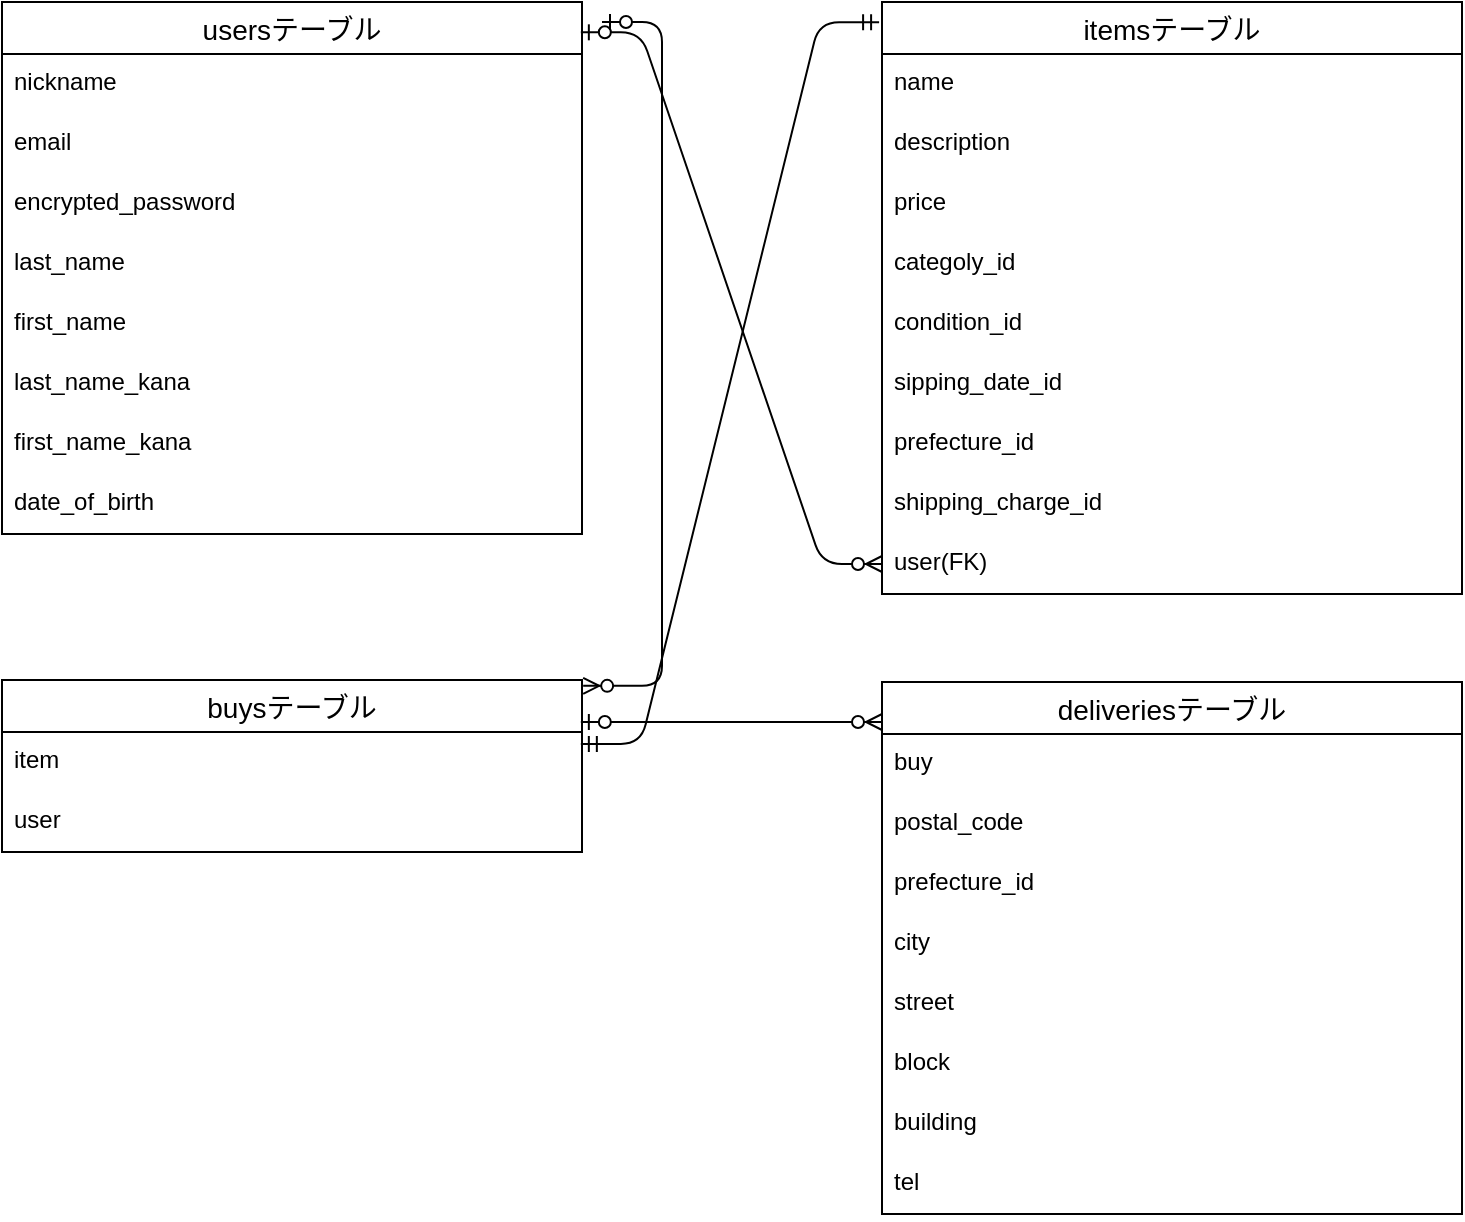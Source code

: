 <mxfile>
    <diagram id="uWcbJiPaH3a99LWAEWcs" name="ページ1">
        <mxGraphModel dx="906" dy="647" grid="1" gridSize="10" guides="1" tooltips="1" connect="1" arrows="1" fold="1" page="1" pageScale="1" pageWidth="827" pageHeight="1169" math="0" shadow="0">
            <root>
                <mxCell id="0"/>
                <mxCell id="1" parent="0"/>
                <mxCell id="77" value="buysテーブル" style="swimlane;fontStyle=0;childLayout=stackLayout;horizontal=1;startSize=26;horizontalStack=0;resizeParent=1;resizeParentMax=0;resizeLast=0;collapsible=1;marginBottom=0;align=center;fontSize=14;" vertex="1" parent="1">
                    <mxGeometry x="40" y="439" width="290" height="86" as="geometry"/>
                </mxCell>
                <mxCell id="78" value="item" style="text;strokeColor=none;fillColor=none;spacingLeft=4;spacingRight=4;overflow=hidden;rotatable=0;points=[[0,0.5],[1,0.5]];portConstraint=eastwest;fontSize=12;" vertex="1" parent="77">
                    <mxGeometry y="26" width="290" height="30" as="geometry"/>
                </mxCell>
                <mxCell id="80" value="user" style="text;strokeColor=none;fillColor=none;spacingLeft=4;spacingRight=4;overflow=hidden;rotatable=0;points=[[0,0.5],[1,0.5]];portConstraint=eastwest;fontSize=12;" vertex="1" parent="77">
                    <mxGeometry y="56" width="290" height="30" as="geometry"/>
                </mxCell>
                <mxCell id="103" value="itemsテーブル" style="swimlane;fontStyle=0;childLayout=stackLayout;horizontal=1;startSize=26;horizontalStack=0;resizeParent=1;resizeParentMax=0;resizeLast=0;collapsible=1;marginBottom=0;align=center;fontSize=14;" vertex="1" parent="1">
                    <mxGeometry x="480" y="100" width="290" height="296" as="geometry"/>
                </mxCell>
                <mxCell id="105" value="name" style="text;strokeColor=none;fillColor=none;spacingLeft=4;spacingRight=4;overflow=hidden;rotatable=0;points=[[0,0.5],[1,0.5]];portConstraint=eastwest;fontSize=12;" vertex="1" parent="103">
                    <mxGeometry y="26" width="290" height="30" as="geometry"/>
                </mxCell>
                <mxCell id="107" value="description" style="text;strokeColor=none;fillColor=none;spacingLeft=4;spacingRight=4;overflow=hidden;rotatable=0;points=[[0,0.5],[1,0.5]];portConstraint=eastwest;fontSize=12;" vertex="1" parent="103">
                    <mxGeometry y="56" width="290" height="30" as="geometry"/>
                </mxCell>
                <mxCell id="106" value="price" style="text;strokeColor=none;fillColor=none;spacingLeft=4;spacingRight=4;overflow=hidden;rotatable=0;points=[[0,0.5],[1,0.5]];portConstraint=eastwest;fontSize=12;" vertex="1" parent="103">
                    <mxGeometry y="86" width="290" height="30" as="geometry"/>
                </mxCell>
                <mxCell id="108" value="categoly_id" style="text;strokeColor=none;fillColor=none;spacingLeft=4;spacingRight=4;overflow=hidden;rotatable=0;points=[[0,0.5],[1,0.5]];portConstraint=eastwest;fontSize=12;" vertex="1" parent="103">
                    <mxGeometry y="116" width="290" height="30" as="geometry"/>
                </mxCell>
                <mxCell id="109" value="condition_id" style="text;strokeColor=none;fillColor=none;spacingLeft=4;spacingRight=4;overflow=hidden;rotatable=0;points=[[0,0.5],[1,0.5]];portConstraint=eastwest;fontSize=12;" vertex="1" parent="103">
                    <mxGeometry y="146" width="290" height="30" as="geometry"/>
                </mxCell>
                <mxCell id="110" value="sipping_date_id" style="text;strokeColor=none;fillColor=none;spacingLeft=4;spacingRight=4;overflow=hidden;rotatable=0;points=[[0,0.5],[1,0.5]];portConstraint=eastwest;fontSize=12;" vertex="1" parent="103">
                    <mxGeometry y="176" width="290" height="30" as="geometry"/>
                </mxCell>
                <mxCell id="111" value="prefecture_id" style="text;strokeColor=none;fillColor=none;spacingLeft=4;spacingRight=4;overflow=hidden;rotatable=0;points=[[0,0.5],[1,0.5]];portConstraint=eastwest;fontSize=12;" vertex="1" parent="103">
                    <mxGeometry y="206" width="290" height="30" as="geometry"/>
                </mxCell>
                <mxCell id="112" value="shipping_charge_id" style="text;strokeColor=none;fillColor=none;spacingLeft=4;spacingRight=4;overflow=hidden;rotatable=0;points=[[0,0.5],[1,0.5]];portConstraint=eastwest;fontSize=12;" vertex="1" parent="103">
                    <mxGeometry y="236" width="290" height="30" as="geometry"/>
                </mxCell>
                <mxCell id="113" value="user(FK)" style="text;strokeColor=none;fillColor=none;spacingLeft=4;spacingRight=4;overflow=hidden;rotatable=0;points=[[0,0.5],[1,0.5]];portConstraint=eastwest;fontSize=12;" vertex="1" parent="103">
                    <mxGeometry y="266" width="290" height="30" as="geometry"/>
                </mxCell>
                <mxCell id="116" value="usersテーブル" style="swimlane;fontStyle=0;childLayout=stackLayout;horizontal=1;startSize=26;horizontalStack=0;resizeParent=1;resizeParentMax=0;resizeLast=0;collapsible=1;marginBottom=0;align=center;fontSize=14;" vertex="1" parent="1">
                    <mxGeometry x="40" y="100" width="290" height="266" as="geometry"/>
                </mxCell>
                <mxCell id="118" value="nickname" style="text;strokeColor=none;fillColor=none;spacingLeft=4;spacingRight=4;overflow=hidden;rotatable=0;points=[[0,0.5],[1,0.5]];portConstraint=eastwest;fontSize=12;" vertex="1" parent="116">
                    <mxGeometry y="26" width="290" height="30" as="geometry"/>
                </mxCell>
                <mxCell id="119" value="email" style="text;strokeColor=none;fillColor=none;spacingLeft=4;spacingRight=4;overflow=hidden;rotatable=0;points=[[0,0.5],[1,0.5]];portConstraint=eastwest;fontSize=12;" vertex="1" parent="116">
                    <mxGeometry y="56" width="290" height="30" as="geometry"/>
                </mxCell>
                <mxCell id="120" value="encrypted_password" style="text;strokeColor=none;fillColor=none;spacingLeft=4;spacingRight=4;overflow=hidden;rotatable=0;points=[[0,0.5],[1,0.5]];portConstraint=eastwest;fontSize=12;" vertex="1" parent="116">
                    <mxGeometry y="86" width="290" height="30" as="geometry"/>
                </mxCell>
                <mxCell id="121" value="last_name" style="text;strokeColor=none;fillColor=none;spacingLeft=4;spacingRight=4;overflow=hidden;rotatable=0;points=[[0,0.5],[1,0.5]];portConstraint=eastwest;fontSize=12;" vertex="1" parent="116">
                    <mxGeometry y="116" width="290" height="30" as="geometry"/>
                </mxCell>
                <mxCell id="122" value="first_name" style="text;strokeColor=none;fillColor=none;spacingLeft=4;spacingRight=4;overflow=hidden;rotatable=0;points=[[0,0.5],[1,0.5]];portConstraint=eastwest;fontSize=12;" vertex="1" parent="116">
                    <mxGeometry y="146" width="290" height="30" as="geometry"/>
                </mxCell>
                <mxCell id="123" value="last_name_kana" style="text;strokeColor=none;fillColor=none;spacingLeft=4;spacingRight=4;overflow=hidden;rotatable=0;points=[[0,0.5],[1,0.5]];portConstraint=eastwest;fontSize=12;" vertex="1" parent="116">
                    <mxGeometry y="176" width="290" height="30" as="geometry"/>
                </mxCell>
                <mxCell id="124" value="first_name_kana" style="text;strokeColor=none;fillColor=none;spacingLeft=4;spacingRight=4;overflow=hidden;rotatable=0;points=[[0,0.5],[1,0.5]];portConstraint=eastwest;fontSize=12;" vertex="1" parent="116">
                    <mxGeometry y="206" width="290" height="30" as="geometry"/>
                </mxCell>
                <mxCell id="125" value="date_of_birth" style="text;strokeColor=none;fillColor=none;spacingLeft=4;spacingRight=4;overflow=hidden;rotatable=0;points=[[0,0.5],[1,0.5]];portConstraint=eastwest;fontSize=12;" vertex="1" parent="116">
                    <mxGeometry y="236" width="290" height="30" as="geometry"/>
                </mxCell>
                <mxCell id="130" value="deliveriesテーブル" style="swimlane;fontStyle=0;childLayout=stackLayout;horizontal=1;startSize=26;horizontalStack=0;resizeParent=1;resizeParentMax=0;resizeLast=0;collapsible=1;marginBottom=0;align=center;fontSize=14;" vertex="1" parent="1">
                    <mxGeometry x="480" y="440" width="290" height="266" as="geometry"/>
                </mxCell>
                <mxCell id="131" value="buy" style="text;strokeColor=none;fillColor=none;spacingLeft=4;spacingRight=4;overflow=hidden;rotatable=0;points=[[0,0.5],[1,0.5]];portConstraint=eastwest;fontSize=12;" vertex="1" parent="130">
                    <mxGeometry y="26" width="290" height="30" as="geometry"/>
                </mxCell>
                <mxCell id="132" value="postal_code" style="text;strokeColor=none;fillColor=none;spacingLeft=4;spacingRight=4;overflow=hidden;rotatable=0;points=[[0,0.5],[1,0.5]];portConstraint=eastwest;fontSize=12;" vertex="1" parent="130">
                    <mxGeometry y="56" width="290" height="30" as="geometry"/>
                </mxCell>
                <mxCell id="133" value="prefecture_id" style="text;strokeColor=none;fillColor=none;spacingLeft=4;spacingRight=4;overflow=hidden;rotatable=0;points=[[0,0.5],[1,0.5]];portConstraint=eastwest;fontSize=12;" vertex="1" parent="130">
                    <mxGeometry y="86" width="290" height="30" as="geometry"/>
                </mxCell>
                <mxCell id="134" value="city" style="text;strokeColor=none;fillColor=none;spacingLeft=4;spacingRight=4;overflow=hidden;rotatable=0;points=[[0,0.5],[1,0.5]];portConstraint=eastwest;fontSize=12;" vertex="1" parent="130">
                    <mxGeometry y="116" width="290" height="30" as="geometry"/>
                </mxCell>
                <mxCell id="135" value="street" style="text;strokeColor=none;fillColor=none;spacingLeft=4;spacingRight=4;overflow=hidden;rotatable=0;points=[[0,0.5],[1,0.5]];portConstraint=eastwest;fontSize=12;" vertex="1" parent="130">
                    <mxGeometry y="146" width="290" height="30" as="geometry"/>
                </mxCell>
                <mxCell id="136" value="block" style="text;strokeColor=none;fillColor=none;spacingLeft=4;spacingRight=4;overflow=hidden;rotatable=0;points=[[0,0.5],[1,0.5]];portConstraint=eastwest;fontSize=12;" vertex="1" parent="130">
                    <mxGeometry y="176" width="290" height="30" as="geometry"/>
                </mxCell>
                <mxCell id="137" value="building" style="text;strokeColor=none;fillColor=none;spacingLeft=4;spacingRight=4;overflow=hidden;rotatable=0;points=[[0,0.5],[1,0.5]];portConstraint=eastwest;fontSize=12;" vertex="1" parent="130">
                    <mxGeometry y="206" width="290" height="30" as="geometry"/>
                </mxCell>
                <mxCell id="138" value="tel" style="text;strokeColor=none;fillColor=none;spacingLeft=4;spacingRight=4;overflow=hidden;rotatable=0;points=[[0,0.5],[1,0.5]];portConstraint=eastwest;fontSize=12;" vertex="1" parent="130">
                    <mxGeometry y="236" width="290" height="30" as="geometry"/>
                </mxCell>
                <mxCell id="148" value="" style="edgeStyle=entityRelationEdgeStyle;fontSize=12;html=1;endArrow=ERzeroToMany;startArrow=ERzeroToOne;exitX=0.998;exitY=0.057;exitDx=0;exitDy=0;exitPerimeter=0;entryX=0;entryY=0.5;entryDx=0;entryDy=0;" edge="1" parent="1" source="116" target="113">
                    <mxGeometry width="100" height="100" relative="1" as="geometry">
                        <mxPoint x="370" y="280" as="sourcePoint"/>
                        <mxPoint x="470" y="180" as="targetPoint"/>
                    </mxGeometry>
                </mxCell>
                <mxCell id="151" value="" style="edgeStyle=entityRelationEdgeStyle;fontSize=12;html=1;endArrow=ERzeroToMany;startArrow=ERzeroToOne;entryX=1.002;entryY=0.034;entryDx=0;entryDy=0;entryPerimeter=0;" edge="1" parent="1" target="77">
                    <mxGeometry width="100" height="100" relative="1" as="geometry">
                        <mxPoint x="340" y="110" as="sourcePoint"/>
                        <mxPoint x="400" y="530" as="targetPoint"/>
                    </mxGeometry>
                </mxCell>
                <mxCell id="153" value="" style="edgeStyle=entityRelationEdgeStyle;fontSize=12;html=1;endArrow=ERzeroToMany;startArrow=ERzeroToOne;exitX=0.998;exitY=-0.167;exitDx=0;exitDy=0;exitPerimeter=0;" edge="1" parent="1" source="78">
                    <mxGeometry width="100" height="100" relative="1" as="geometry">
                        <mxPoint x="370" y="520" as="sourcePoint"/>
                        <mxPoint x="480" y="460" as="targetPoint"/>
                    </mxGeometry>
                </mxCell>
                <mxCell id="154" value="" style="edgeStyle=entityRelationEdgeStyle;fontSize=12;html=1;endArrow=ERmandOne;startArrow=ERmandOne;entryX=-0.005;entryY=0.034;entryDx=0;entryDy=0;entryPerimeter=0;exitX=0.998;exitY=0.2;exitDx=0;exitDy=0;exitPerimeter=0;" edge="1" parent="1" source="78" target="103">
                    <mxGeometry width="100" height="100" relative="1" as="geometry">
                        <mxPoint x="340" y="470" as="sourcePoint"/>
                        <mxPoint x="470" y="190" as="targetPoint"/>
                    </mxGeometry>
                </mxCell>
            </root>
        </mxGraphModel>
    </diagram>
</mxfile>